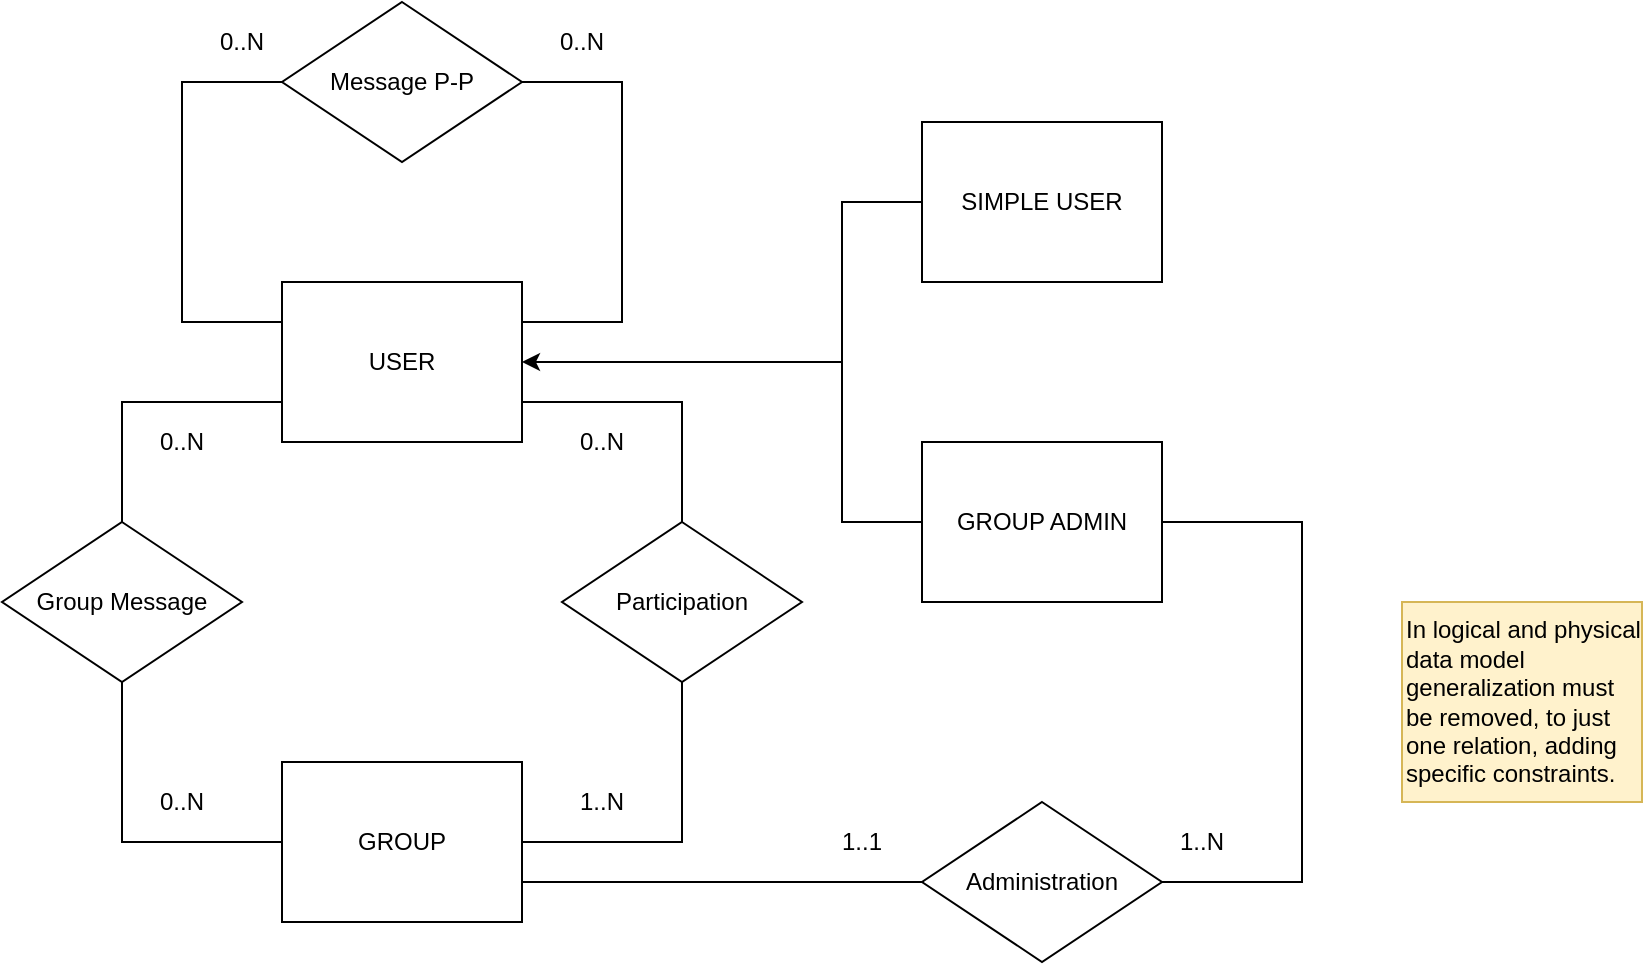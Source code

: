 <mxfile version="12.0.3" type="github" pages="1"><diagram name="Page-1" id="74e2e168-ea6b-b213-b513-2b3c1d86103e"><mxGraphModel dx="1024" dy="561" grid="1" gridSize="10" guides="1" tooltips="1" connect="1" arrows="0" fold="1" page="1" pageScale="1" pageWidth="1100" pageHeight="850" background="#ffffff" math="0" shadow="0"><root><mxCell id="0"/><mxCell id="1" parent="0"/><mxCell id="jsZSaMPI89bMQFhJSJJo-3" value="GROUP" style="rounded=0;whiteSpace=wrap;html=1;" vertex="1" parent="1"><mxGeometry x="360" y="480" width="120" height="80" as="geometry"/></mxCell><mxCell id="jsZSaMPI89bMQFhJSJJo-17" style="edgeStyle=elbowEdgeStyle;rounded=0;orthogonalLoop=1;jettySize=auto;html=1;exitX=0;exitY=0.25;exitDx=0;exitDy=0;entryX=0;entryY=0.5;entryDx=0;entryDy=0;endArrow=none;endFill=0;elbow=vertical;" edge="1" parent="1" source="jsZSaMPI89bMQFhJSJJo-6" target="jsZSaMPI89bMQFhJSJJo-10"><mxGeometry relative="1" as="geometry"><Array as="points"><mxPoint x="310" y="200"/></Array></mxGeometry></mxCell><mxCell id="jsZSaMPI89bMQFhJSJJo-20" style="edgeStyle=elbowEdgeStyle;rounded=0;orthogonalLoop=1;jettySize=auto;elbow=vertical;html=1;exitX=1;exitY=0.5;exitDx=0;exitDy=0;endArrow=none;endFill=0;startArrow=classic;startFill=1;" edge="1" parent="1" source="jsZSaMPI89bMQFhJSJJo-6"><mxGeometry relative="1" as="geometry"><mxPoint x="640" y="280" as="targetPoint"/></mxGeometry></mxCell><mxCell id="jsZSaMPI89bMQFhJSJJo-23" style="edgeStyle=elbowEdgeStyle;rounded=0;orthogonalLoop=1;jettySize=auto;elbow=vertical;html=1;exitX=1;exitY=0.75;exitDx=0;exitDy=0;entryX=0.5;entryY=0;entryDx=0;entryDy=0;startArrow=none;startFill=0;endArrow=none;endFill=0;" edge="1" parent="1" source="jsZSaMPI89bMQFhJSJJo-6" target="jsZSaMPI89bMQFhJSJJo-19"><mxGeometry relative="1" as="geometry"><Array as="points"><mxPoint x="520" y="300"/></Array></mxGeometry></mxCell><mxCell id="jsZSaMPI89bMQFhJSJJo-6" value="USER" style="rounded=0;whiteSpace=wrap;html=1;" vertex="1" parent="1"><mxGeometry x="360" y="240" width="120" height="80" as="geometry"/></mxCell><mxCell id="jsZSaMPI89bMQFhJSJJo-10" value="Message P-P" style="rhombus;whiteSpace=wrap;html=1;" vertex="1" parent="1"><mxGeometry x="360" y="100" width="120" height="80" as="geometry"/></mxCell><mxCell id="jsZSaMPI89bMQFhJSJJo-25" style="edgeStyle=elbowEdgeStyle;rounded=0;orthogonalLoop=1;jettySize=auto;elbow=vertical;html=1;exitX=0.5;exitY=1;exitDx=0;exitDy=0;entryX=0;entryY=0.5;entryDx=0;entryDy=0;startArrow=none;startFill=0;endArrow=none;endFill=0;" edge="1" parent="1" source="jsZSaMPI89bMQFhJSJJo-11" target="jsZSaMPI89bMQFhJSJJo-3"><mxGeometry relative="1" as="geometry"><Array as="points"><mxPoint x="330" y="520"/></Array></mxGeometry></mxCell><mxCell id="jsZSaMPI89bMQFhJSJJo-11" value="Group Message" style="rhombus;whiteSpace=wrap;html=1;" vertex="1" parent="1"><mxGeometry x="220" y="360" width="120" height="80" as="geometry"/></mxCell><mxCell id="jsZSaMPI89bMQFhJSJJo-18" style="edgeStyle=elbowEdgeStyle;rounded=0;orthogonalLoop=1;jettySize=auto;html=1;exitX=1;exitY=0.25;exitDx=0;exitDy=0;entryX=1;entryY=0.5;entryDx=0;entryDy=0;endArrow=none;endFill=0;elbow=vertical;" edge="1" parent="1" source="jsZSaMPI89bMQFhJSJJo-6" target="jsZSaMPI89bMQFhJSJJo-10"><mxGeometry relative="1" as="geometry"><mxPoint x="520" y="270" as="sourcePoint"/><mxPoint x="520" y="150" as="targetPoint"/><Array as="points"><mxPoint x="530" y="210"/></Array></mxGeometry></mxCell><mxCell id="jsZSaMPI89bMQFhJSJJo-24" style="edgeStyle=elbowEdgeStyle;rounded=0;orthogonalLoop=1;jettySize=auto;elbow=vertical;html=1;exitX=0.5;exitY=1;exitDx=0;exitDy=0;entryX=1;entryY=0.5;entryDx=0;entryDy=0;startArrow=none;startFill=0;endArrow=none;endFill=0;" edge="1" parent="1" source="jsZSaMPI89bMQFhJSJJo-19" target="jsZSaMPI89bMQFhJSJJo-3"><mxGeometry relative="1" as="geometry"><Array as="points"><mxPoint x="520" y="520"/></Array></mxGeometry></mxCell><mxCell id="jsZSaMPI89bMQFhJSJJo-19" value="Participation" style="rhombus;whiteSpace=wrap;html=1;" vertex="1" parent="1"><mxGeometry x="500" y="360" width="120" height="80" as="geometry"/></mxCell><mxCell id="jsZSaMPI89bMQFhJSJJo-22" style="edgeStyle=elbowEdgeStyle;rounded=0;orthogonalLoop=1;jettySize=auto;html=1;exitX=0;exitY=0.75;exitDx=0;exitDy=0;entryX=0.5;entryY=0;entryDx=0;entryDy=0;endArrow=none;endFill=0;elbow=vertical;" edge="1" parent="1" source="jsZSaMPI89bMQFhJSJJo-6" target="jsZSaMPI89bMQFhJSJJo-11"><mxGeometry relative="1" as="geometry"><mxPoint x="370" y="270" as="sourcePoint"/><mxPoint x="370" y="150" as="targetPoint"/><Array as="points"><mxPoint x="320" y="300"/></Array></mxGeometry></mxCell><mxCell id="jsZSaMPI89bMQFhJSJJo-29" style="edgeStyle=elbowEdgeStyle;rounded=0;orthogonalLoop=1;jettySize=auto;elbow=vertical;html=1;exitX=0;exitY=0.5;exitDx=0;exitDy=0;startArrow=none;startFill=0;endArrow=none;endFill=0;" edge="1" parent="1" source="jsZSaMPI89bMQFhJSJJo-27"><mxGeometry relative="1" as="geometry"><mxPoint x="640" y="280" as="targetPoint"/><Array as="points"><mxPoint x="660" y="200"/></Array></mxGeometry></mxCell><mxCell id="jsZSaMPI89bMQFhJSJJo-27" value="SIMPLE USER" style="rounded=0;whiteSpace=wrap;html=1;" vertex="1" parent="1"><mxGeometry x="680" y="160" width="120" height="80" as="geometry"/></mxCell><mxCell id="jsZSaMPI89bMQFhJSJJo-30" style="edgeStyle=elbowEdgeStyle;rounded=0;orthogonalLoop=1;jettySize=auto;elbow=vertical;html=1;exitX=0;exitY=0.5;exitDx=0;exitDy=0;startArrow=none;startFill=0;endArrow=none;endFill=0;" edge="1" parent="1" source="jsZSaMPI89bMQFhJSJJo-28"><mxGeometry relative="1" as="geometry"><mxPoint x="640" y="280" as="targetPoint"/><Array as="points"><mxPoint x="660" y="360"/></Array></mxGeometry></mxCell><mxCell id="jsZSaMPI89bMQFhJSJJo-31" style="edgeStyle=elbowEdgeStyle;rounded=0;orthogonalLoop=1;jettySize=auto;elbow=vertical;html=1;exitX=1;exitY=0.5;exitDx=0;exitDy=0;startArrow=none;startFill=0;endArrow=none;endFill=0;entryX=1;entryY=0.5;entryDx=0;entryDy=0;" edge="1" parent="1" source="jsZSaMPI89bMQFhJSJJo-28" target="jsZSaMPI89bMQFhJSJJo-32"><mxGeometry relative="1" as="geometry"><mxPoint x="900" y="520" as="targetPoint"/><Array as="points"><mxPoint x="870" y="450"/></Array></mxGeometry></mxCell><mxCell id="jsZSaMPI89bMQFhJSJJo-28" value="GROUP ADMIN" style="rounded=0;whiteSpace=wrap;html=1;" vertex="1" parent="1"><mxGeometry x="680" y="320" width="120" height="80" as="geometry"/></mxCell><mxCell id="jsZSaMPI89bMQFhJSJJo-33" style="edgeStyle=elbowEdgeStyle;rounded=0;orthogonalLoop=1;jettySize=auto;elbow=vertical;html=1;exitX=0;exitY=0.5;exitDx=0;exitDy=0;entryX=1;entryY=0.75;entryDx=0;entryDy=0;startArrow=none;startFill=0;endArrow=none;endFill=0;" edge="1" parent="1" source="jsZSaMPI89bMQFhJSJJo-32" target="jsZSaMPI89bMQFhJSJJo-3"><mxGeometry relative="1" as="geometry"/></mxCell><mxCell id="jsZSaMPI89bMQFhJSJJo-32" value="Administration" style="rhombus;whiteSpace=wrap;html=1;" vertex="1" parent="1"><mxGeometry x="680" y="500" width="120" height="80" as="geometry"/></mxCell><mxCell id="jsZSaMPI89bMQFhJSJJo-34" value="&lt;div align=&quot;left&quot;&gt;In logical and physical data model generalization must be removed, to just one relation, adding specific constraints.&lt;br&gt;&lt;/div&gt;" style="text;html=1;strokeColor=#d6b656;fillColor=#fff2cc;align=left;verticalAlign=middle;whiteSpace=wrap;rounded=0;" vertex="1" parent="1"><mxGeometry x="920" y="400" width="120" height="100" as="geometry"/></mxCell><mxCell id="jsZSaMPI89bMQFhJSJJo-48" value="0..N" style="text;html=1;strokeColor=none;fillColor=none;align=center;verticalAlign=middle;whiteSpace=wrap;rounded=0;" vertex="1" parent="1"><mxGeometry x="320" y="110" width="40" height="20" as="geometry"/></mxCell><mxCell id="jsZSaMPI89bMQFhJSJJo-50" value="0..N" style="text;html=1;strokeColor=none;fillColor=none;align=center;verticalAlign=middle;whiteSpace=wrap;rounded=0;" vertex="1" parent="1"><mxGeometry x="490" y="110" width="40" height="20" as="geometry"/></mxCell><mxCell id="jsZSaMPI89bMQFhJSJJo-51" value="0..N" style="text;html=1;strokeColor=none;fillColor=none;align=center;verticalAlign=middle;whiteSpace=wrap;rounded=0;" vertex="1" parent="1"><mxGeometry x="290" y="310" width="40" height="20" as="geometry"/></mxCell><mxCell id="jsZSaMPI89bMQFhJSJJo-52" value="0..N" style="text;html=1;strokeColor=none;fillColor=none;align=center;verticalAlign=middle;whiteSpace=wrap;rounded=0;" vertex="1" parent="1"><mxGeometry x="290" y="490" width="40" height="20" as="geometry"/></mxCell><mxCell id="jsZSaMPI89bMQFhJSJJo-53" value="0..N" style="text;html=1;strokeColor=none;fillColor=none;align=center;verticalAlign=middle;whiteSpace=wrap;rounded=0;" vertex="1" parent="1"><mxGeometry x="500" y="310" width="40" height="20" as="geometry"/></mxCell><mxCell id="jsZSaMPI89bMQFhJSJJo-54" value="1..N" style="text;html=1;strokeColor=none;fillColor=none;align=center;verticalAlign=middle;whiteSpace=wrap;rounded=0;" vertex="1" parent="1"><mxGeometry x="500" y="490" width="40" height="20" as="geometry"/></mxCell><mxCell id="jsZSaMPI89bMQFhJSJJo-55" value="1..1" style="text;html=1;strokeColor=none;fillColor=none;align=center;verticalAlign=middle;whiteSpace=wrap;rounded=0;" vertex="1" parent="1"><mxGeometry x="630" y="510" width="40" height="20" as="geometry"/></mxCell><mxCell id="jsZSaMPI89bMQFhJSJJo-56" value="1..N" style="text;html=1;strokeColor=none;fillColor=none;align=center;verticalAlign=middle;whiteSpace=wrap;rounded=0;" vertex="1" parent="1"><mxGeometry x="800" y="510" width="40" height="20" as="geometry"/></mxCell></root></mxGraphModel></diagram></mxfile>
